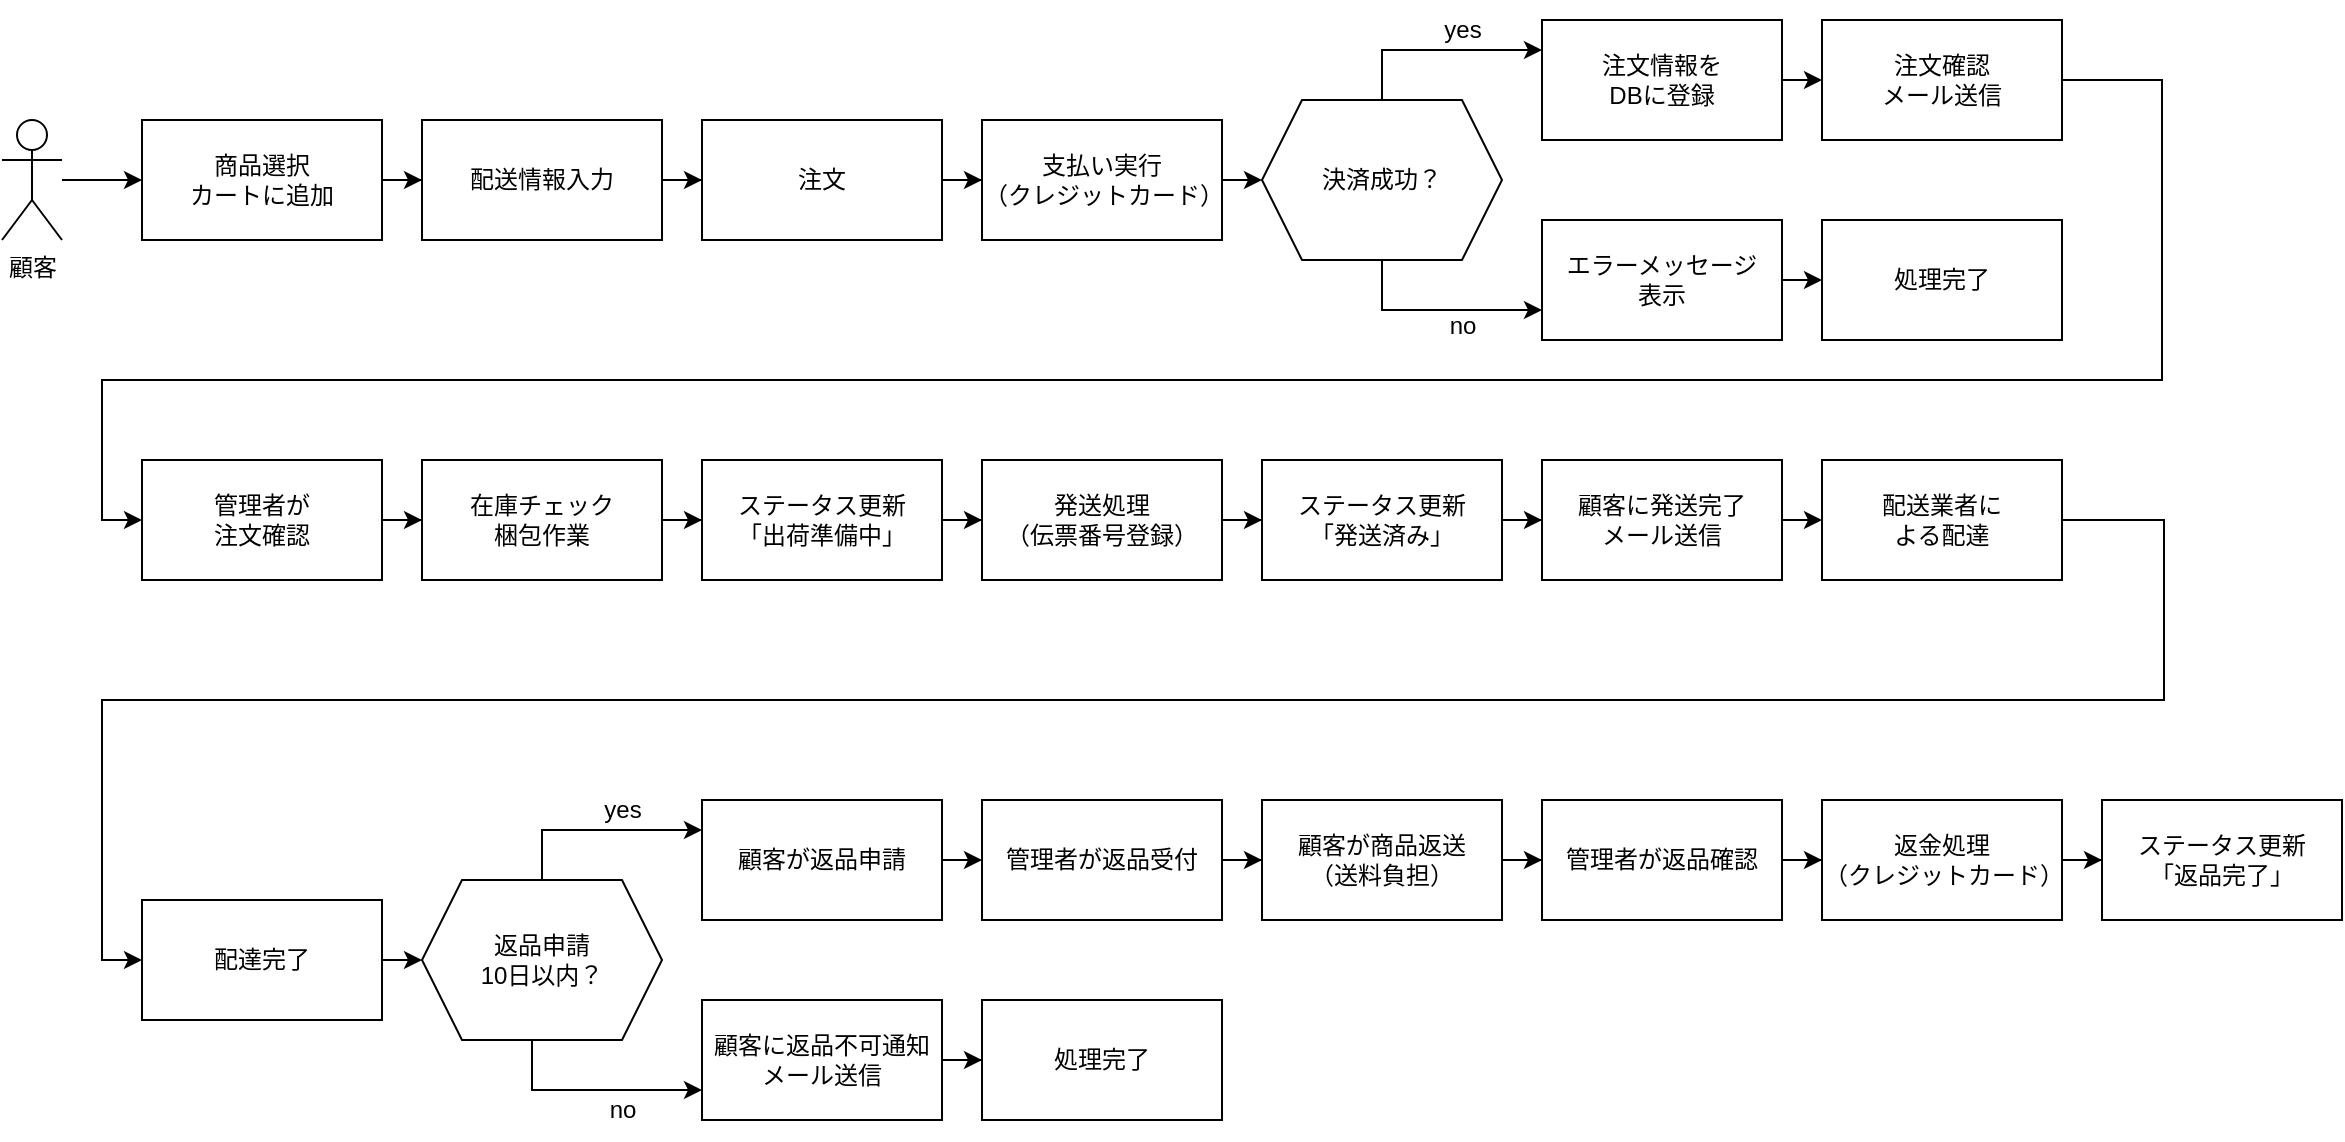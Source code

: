 <mxfile version="28.2.2">
  <diagram name="ページ1" id="nxR9lpzSVGFlM5cRDV6Y">
    <mxGraphModel dx="1546" dy="575" grid="1" gridSize="10" guides="1" tooltips="1" connect="1" arrows="1" fold="1" page="1" pageScale="1" pageWidth="1200" pageHeight="1600" math="0" shadow="0">
      <root>
        <mxCell id="0" />
        <mxCell id="1" parent="0" />
        <mxCell id="PkmGrTC4i7uRgXSUsqou-3" style="edgeStyle=orthogonalEdgeStyle;rounded=0;orthogonalLoop=1;jettySize=auto;html=1;entryX=0;entryY=0.5;entryDx=0;entryDy=0;" edge="1" parent="1" source="PkmGrTC4i7uRgXSUsqou-1" target="PkmGrTC4i7uRgXSUsqou-2">
          <mxGeometry relative="1" as="geometry" />
        </mxCell>
        <mxCell id="PkmGrTC4i7uRgXSUsqou-1" value="顧客" style="shape=umlActor;verticalLabelPosition=bottom;verticalAlign=top;html=1;outlineConnect=0;" vertex="1" parent="1">
          <mxGeometry x="15" y="80" width="30" height="60" as="geometry" />
        </mxCell>
        <mxCell id="PkmGrTC4i7uRgXSUsqou-5" style="edgeStyle=orthogonalEdgeStyle;rounded=0;orthogonalLoop=1;jettySize=auto;html=1;entryX=0;entryY=0.5;entryDx=0;entryDy=0;" edge="1" parent="1" source="PkmGrTC4i7uRgXSUsqou-2" target="PkmGrTC4i7uRgXSUsqou-4">
          <mxGeometry relative="1" as="geometry" />
        </mxCell>
        <mxCell id="PkmGrTC4i7uRgXSUsqou-2" value="商品選択&lt;div&gt;カートに追加&lt;/div&gt;" style="rounded=0;whiteSpace=wrap;html=1;" vertex="1" parent="1">
          <mxGeometry x="85" y="80" width="120" height="60" as="geometry" />
        </mxCell>
        <mxCell id="PkmGrTC4i7uRgXSUsqou-7" style="edgeStyle=orthogonalEdgeStyle;rounded=0;orthogonalLoop=1;jettySize=auto;html=1;entryX=0;entryY=0.5;entryDx=0;entryDy=0;" edge="1" parent="1" source="PkmGrTC4i7uRgXSUsqou-4" target="PkmGrTC4i7uRgXSUsqou-6">
          <mxGeometry relative="1" as="geometry" />
        </mxCell>
        <mxCell id="PkmGrTC4i7uRgXSUsqou-4" value="配送情報入力" style="rounded=0;whiteSpace=wrap;html=1;" vertex="1" parent="1">
          <mxGeometry x="225" y="80" width="120" height="60" as="geometry" />
        </mxCell>
        <mxCell id="PkmGrTC4i7uRgXSUsqou-9" style="edgeStyle=orthogonalEdgeStyle;rounded=0;orthogonalLoop=1;jettySize=auto;html=1;entryX=0;entryY=0.5;entryDx=0;entryDy=0;" edge="1" parent="1" source="PkmGrTC4i7uRgXSUsqou-6" target="PkmGrTC4i7uRgXSUsqou-8">
          <mxGeometry relative="1" as="geometry" />
        </mxCell>
        <mxCell id="PkmGrTC4i7uRgXSUsqou-6" value="注文" style="rounded=0;whiteSpace=wrap;html=1;" vertex="1" parent="1">
          <mxGeometry x="365" y="80" width="120" height="60" as="geometry" />
        </mxCell>
        <mxCell id="PkmGrTC4i7uRgXSUsqou-14" style="edgeStyle=orthogonalEdgeStyle;rounded=0;orthogonalLoop=1;jettySize=auto;html=1;exitX=1;exitY=0.5;exitDx=0;exitDy=0;entryX=0;entryY=0.5;entryDx=0;entryDy=0;" edge="1" parent="1" source="PkmGrTC4i7uRgXSUsqou-8" target="PkmGrTC4i7uRgXSUsqou-11">
          <mxGeometry relative="1" as="geometry" />
        </mxCell>
        <mxCell id="PkmGrTC4i7uRgXSUsqou-8" value="支払い実行&lt;div&gt;（クレジットカード）&lt;/div&gt;" style="rounded=0;whiteSpace=wrap;html=1;" vertex="1" parent="1">
          <mxGeometry x="505" y="80" width="120" height="60" as="geometry" />
        </mxCell>
        <mxCell id="PkmGrTC4i7uRgXSUsqou-16" style="edgeStyle=orthogonalEdgeStyle;rounded=0;orthogonalLoop=1;jettySize=auto;html=1;exitX=0.5;exitY=0;exitDx=0;exitDy=0;entryX=0;entryY=0.25;entryDx=0;entryDy=0;" edge="1" parent="1" source="PkmGrTC4i7uRgXSUsqou-11" target="PkmGrTC4i7uRgXSUsqou-12">
          <mxGeometry relative="1" as="geometry" />
        </mxCell>
        <mxCell id="PkmGrTC4i7uRgXSUsqou-11" value="決済成功？" style="shape=hexagon;perimeter=hexagonPerimeter2;whiteSpace=wrap;html=1;fixedSize=1;" vertex="1" parent="1">
          <mxGeometry x="645" y="70" width="120" height="80" as="geometry" />
        </mxCell>
        <mxCell id="PkmGrTC4i7uRgXSUsqou-23" style="edgeStyle=orthogonalEdgeStyle;rounded=0;orthogonalLoop=1;jettySize=auto;html=1;exitX=1;exitY=0.5;exitDx=0;exitDy=0;entryX=0;entryY=0.5;entryDx=0;entryDy=0;" edge="1" parent="1" source="PkmGrTC4i7uRgXSUsqou-12" target="PkmGrTC4i7uRgXSUsqou-22">
          <mxGeometry relative="1" as="geometry" />
        </mxCell>
        <mxCell id="PkmGrTC4i7uRgXSUsqou-12" value="注文情報を&lt;div&gt;DBに登録&lt;/div&gt;" style="rounded=0;whiteSpace=wrap;html=1;" vertex="1" parent="1">
          <mxGeometry x="785" y="30" width="120" height="60" as="geometry" />
        </mxCell>
        <mxCell id="PkmGrTC4i7uRgXSUsqou-67" style="edgeStyle=orthogonalEdgeStyle;rounded=0;orthogonalLoop=1;jettySize=auto;html=1;exitX=1;exitY=0.5;exitDx=0;exitDy=0;entryX=0;entryY=0.5;entryDx=0;entryDy=0;" edge="1" parent="1" source="PkmGrTC4i7uRgXSUsqou-13" target="PkmGrTC4i7uRgXSUsqou-65">
          <mxGeometry relative="1" as="geometry" />
        </mxCell>
        <mxCell id="PkmGrTC4i7uRgXSUsqou-13" value="エラーメッセージ&lt;div&gt;表示&lt;/div&gt;" style="rounded=0;whiteSpace=wrap;html=1;" vertex="1" parent="1">
          <mxGeometry x="785" y="130" width="120" height="60" as="geometry" />
        </mxCell>
        <mxCell id="PkmGrTC4i7uRgXSUsqou-19" value="" style="endArrow=classic;html=1;rounded=0;exitX=0.5;exitY=1;exitDx=0;exitDy=0;entryX=0;entryY=0.75;entryDx=0;entryDy=0;" edge="1" parent="1" source="PkmGrTC4i7uRgXSUsqou-11" target="PkmGrTC4i7uRgXSUsqou-13">
          <mxGeometry width="50" height="50" relative="1" as="geometry">
            <mxPoint x="775" y="160" as="sourcePoint" />
            <mxPoint x="825" y="110" as="targetPoint" />
            <Array as="points">
              <mxPoint x="705" y="175" />
            </Array>
          </mxGeometry>
        </mxCell>
        <mxCell id="PkmGrTC4i7uRgXSUsqou-20" value="yes" style="text;html=1;align=center;verticalAlign=middle;resizable=0;points=[];autosize=1;strokeColor=none;fillColor=none;" vertex="1" parent="1">
          <mxGeometry x="725" y="20" width="40" height="30" as="geometry" />
        </mxCell>
        <mxCell id="PkmGrTC4i7uRgXSUsqou-21" value="no" style="text;html=1;align=center;verticalAlign=middle;resizable=0;points=[];autosize=1;strokeColor=none;fillColor=none;" vertex="1" parent="1">
          <mxGeometry x="725" y="168" width="40" height="30" as="geometry" />
        </mxCell>
        <mxCell id="PkmGrTC4i7uRgXSUsqou-22" value="注文確認&lt;div&gt;メール送信&lt;/div&gt;" style="rounded=0;whiteSpace=wrap;html=1;" vertex="1" parent="1">
          <mxGeometry x="925" y="30" width="120" height="60" as="geometry" />
        </mxCell>
        <mxCell id="PkmGrTC4i7uRgXSUsqou-29" style="edgeStyle=orthogonalEdgeStyle;rounded=0;orthogonalLoop=1;jettySize=auto;html=1;entryX=0;entryY=0.5;entryDx=0;entryDy=0;" edge="1" parent="1" source="PkmGrTC4i7uRgXSUsqou-24" target="PkmGrTC4i7uRgXSUsqou-28">
          <mxGeometry relative="1" as="geometry" />
        </mxCell>
        <mxCell id="PkmGrTC4i7uRgXSUsqou-24" value="管理者が&lt;div&gt;注文確認&lt;/div&gt;" style="rounded=0;whiteSpace=wrap;html=1;" vertex="1" parent="1">
          <mxGeometry x="85" y="250" width="120" height="60" as="geometry" />
        </mxCell>
        <mxCell id="PkmGrTC4i7uRgXSUsqou-27" value="" style="endArrow=classic;html=1;rounded=0;exitX=1;exitY=0.5;exitDx=0;exitDy=0;entryX=0;entryY=0.5;entryDx=0;entryDy=0;" edge="1" parent="1" source="PkmGrTC4i7uRgXSUsqou-22" target="PkmGrTC4i7uRgXSUsqou-24">
          <mxGeometry width="50" height="50" relative="1" as="geometry">
            <mxPoint x="775" y="250" as="sourcePoint" />
            <mxPoint x="65" y="340" as="targetPoint" />
            <Array as="points">
              <mxPoint x="1095" y="60" />
              <mxPoint x="1095" y="210" />
              <mxPoint x="465" y="210" />
              <mxPoint x="65" y="210" />
              <mxPoint x="65" y="280" />
            </Array>
          </mxGeometry>
        </mxCell>
        <mxCell id="PkmGrTC4i7uRgXSUsqou-31" style="edgeStyle=orthogonalEdgeStyle;rounded=0;orthogonalLoop=1;jettySize=auto;html=1;entryX=0;entryY=0.5;entryDx=0;entryDy=0;" edge="1" parent="1" source="PkmGrTC4i7uRgXSUsqou-28" target="PkmGrTC4i7uRgXSUsqou-30">
          <mxGeometry relative="1" as="geometry" />
        </mxCell>
        <mxCell id="PkmGrTC4i7uRgXSUsqou-28" value="在庫チェック&lt;div&gt;梱包作業&lt;/div&gt;" style="rounded=0;whiteSpace=wrap;html=1;" vertex="1" parent="1">
          <mxGeometry x="225" y="250" width="120" height="60" as="geometry" />
        </mxCell>
        <mxCell id="PkmGrTC4i7uRgXSUsqou-33" style="edgeStyle=orthogonalEdgeStyle;rounded=0;orthogonalLoop=1;jettySize=auto;html=1;entryX=0;entryY=0.5;entryDx=0;entryDy=0;" edge="1" parent="1" source="PkmGrTC4i7uRgXSUsqou-30" target="PkmGrTC4i7uRgXSUsqou-32">
          <mxGeometry relative="1" as="geometry" />
        </mxCell>
        <mxCell id="PkmGrTC4i7uRgXSUsqou-30" value="ステータス更新&lt;div&gt;「出荷準備中」&lt;/div&gt;" style="rounded=0;whiteSpace=wrap;html=1;" vertex="1" parent="1">
          <mxGeometry x="365" y="250" width="120" height="60" as="geometry" />
        </mxCell>
        <mxCell id="PkmGrTC4i7uRgXSUsqou-35" style="edgeStyle=orthogonalEdgeStyle;rounded=0;orthogonalLoop=1;jettySize=auto;html=1;entryX=0;entryY=0.5;entryDx=0;entryDy=0;" edge="1" parent="1" source="PkmGrTC4i7uRgXSUsqou-32" target="PkmGrTC4i7uRgXSUsqou-34">
          <mxGeometry relative="1" as="geometry" />
        </mxCell>
        <mxCell id="PkmGrTC4i7uRgXSUsqou-32" value="発送処理&lt;div&gt;（伝票番号登録）&lt;/div&gt;" style="rounded=0;whiteSpace=wrap;html=1;" vertex="1" parent="1">
          <mxGeometry x="505" y="250" width="120" height="60" as="geometry" />
        </mxCell>
        <mxCell id="PkmGrTC4i7uRgXSUsqou-37" style="edgeStyle=orthogonalEdgeStyle;rounded=0;orthogonalLoop=1;jettySize=auto;html=1;entryX=0;entryY=0.5;entryDx=0;entryDy=0;" edge="1" parent="1" source="PkmGrTC4i7uRgXSUsqou-34" target="PkmGrTC4i7uRgXSUsqou-36">
          <mxGeometry relative="1" as="geometry" />
        </mxCell>
        <mxCell id="PkmGrTC4i7uRgXSUsqou-34" value="ステータス更新&lt;div&gt;「発送済み」&lt;/div&gt;" style="rounded=0;whiteSpace=wrap;html=1;" vertex="1" parent="1">
          <mxGeometry x="645" y="250" width="120" height="60" as="geometry" />
        </mxCell>
        <mxCell id="PkmGrTC4i7uRgXSUsqou-39" style="edgeStyle=orthogonalEdgeStyle;rounded=0;orthogonalLoop=1;jettySize=auto;html=1;exitX=1;exitY=0.5;exitDx=0;exitDy=0;entryX=0;entryY=0.5;entryDx=0;entryDy=0;" edge="1" parent="1" source="PkmGrTC4i7uRgXSUsqou-36" target="PkmGrTC4i7uRgXSUsqou-38">
          <mxGeometry relative="1" as="geometry" />
        </mxCell>
        <mxCell id="PkmGrTC4i7uRgXSUsqou-36" value="顧客に発送完了&lt;div&gt;メール送信&lt;/div&gt;" style="rounded=0;whiteSpace=wrap;html=1;" vertex="1" parent="1">
          <mxGeometry x="785" y="250" width="120" height="60" as="geometry" />
        </mxCell>
        <mxCell id="PkmGrTC4i7uRgXSUsqou-41" style="edgeStyle=orthogonalEdgeStyle;rounded=0;orthogonalLoop=1;jettySize=auto;html=1;exitX=1;exitY=0.5;exitDx=0;exitDy=0;entryX=0;entryY=0.5;entryDx=0;entryDy=0;" edge="1" parent="1" target="PkmGrTC4i7uRgXSUsqou-40">
          <mxGeometry relative="1" as="geometry">
            <mxPoint x="65" y="460" as="targetPoint" />
            <mxPoint x="1045" y="280" as="sourcePoint" />
            <Array as="points">
              <mxPoint x="1096" y="280" />
              <mxPoint x="1096" y="370" />
              <mxPoint x="65" y="370" />
              <mxPoint x="65" y="500" />
            </Array>
          </mxGeometry>
        </mxCell>
        <mxCell id="PkmGrTC4i7uRgXSUsqou-38" value="配送業者に&lt;div&gt;よる配達&lt;/div&gt;" style="rounded=0;whiteSpace=wrap;html=1;" vertex="1" parent="1">
          <mxGeometry x="925" y="250" width="120" height="60" as="geometry" />
        </mxCell>
        <mxCell id="PkmGrTC4i7uRgXSUsqou-43" style="edgeStyle=orthogonalEdgeStyle;rounded=0;orthogonalLoop=1;jettySize=auto;html=1;exitX=1;exitY=0.5;exitDx=0;exitDy=0;entryX=0;entryY=0.5;entryDx=0;entryDy=0;" edge="1" parent="1" source="PkmGrTC4i7uRgXSUsqou-40" target="PkmGrTC4i7uRgXSUsqou-42">
          <mxGeometry relative="1" as="geometry" />
        </mxCell>
        <mxCell id="PkmGrTC4i7uRgXSUsqou-40" value="配達完了" style="rounded=0;whiteSpace=wrap;html=1;" vertex="1" parent="1">
          <mxGeometry x="85" y="470" width="120" height="60" as="geometry" />
        </mxCell>
        <mxCell id="PkmGrTC4i7uRgXSUsqou-46" style="edgeStyle=orthogonalEdgeStyle;rounded=0;orthogonalLoop=1;jettySize=auto;html=1;exitX=0.5;exitY=0;exitDx=0;exitDy=0;entryX=0;entryY=0.25;entryDx=0;entryDy=0;" edge="1" parent="1" source="PkmGrTC4i7uRgXSUsqou-42" target="PkmGrTC4i7uRgXSUsqou-44">
          <mxGeometry relative="1" as="geometry">
            <mxPoint x="285" y="410" as="targetPoint" />
          </mxGeometry>
        </mxCell>
        <mxCell id="PkmGrTC4i7uRgXSUsqou-63" style="edgeStyle=orthogonalEdgeStyle;rounded=0;orthogonalLoop=1;jettySize=auto;html=1;entryX=0;entryY=0.75;entryDx=0;entryDy=0;" edge="1" parent="1" source="PkmGrTC4i7uRgXSUsqou-42" target="PkmGrTC4i7uRgXSUsqou-61">
          <mxGeometry relative="1" as="geometry">
            <mxPoint x="290" y="620" as="targetPoint" />
            <Array as="points">
              <mxPoint x="280" y="565" />
            </Array>
          </mxGeometry>
        </mxCell>
        <mxCell id="PkmGrTC4i7uRgXSUsqou-42" value="返品申請&lt;div&gt;10日以内？&lt;/div&gt;" style="shape=hexagon;perimeter=hexagonPerimeter2;whiteSpace=wrap;html=1;fixedSize=1;" vertex="1" parent="1">
          <mxGeometry x="225" y="460" width="120" height="80" as="geometry" />
        </mxCell>
        <mxCell id="PkmGrTC4i7uRgXSUsqou-52" style="edgeStyle=orthogonalEdgeStyle;rounded=0;orthogonalLoop=1;jettySize=auto;html=1;exitX=1;exitY=0.5;exitDx=0;exitDy=0;entryX=0;entryY=0.5;entryDx=0;entryDy=0;" edge="1" parent="1" source="PkmGrTC4i7uRgXSUsqou-44" target="PkmGrTC4i7uRgXSUsqou-51">
          <mxGeometry relative="1" as="geometry" />
        </mxCell>
        <mxCell id="PkmGrTC4i7uRgXSUsqou-44" value="顧客が返品申請" style="rounded=0;whiteSpace=wrap;html=1;" vertex="1" parent="1">
          <mxGeometry x="365" y="420" width="120" height="60" as="geometry" />
        </mxCell>
        <mxCell id="PkmGrTC4i7uRgXSUsqou-45" value="処理完了" style="rounded=0;whiteSpace=wrap;html=1;" vertex="1" parent="1">
          <mxGeometry x="505" y="520" width="120" height="60" as="geometry" />
        </mxCell>
        <mxCell id="PkmGrTC4i7uRgXSUsqou-49" value="yes" style="text;html=1;align=center;verticalAlign=middle;resizable=0;points=[];autosize=1;strokeColor=none;fillColor=none;" vertex="1" parent="1">
          <mxGeometry x="305" y="410" width="40" height="30" as="geometry" />
        </mxCell>
        <mxCell id="PkmGrTC4i7uRgXSUsqou-50" value="no" style="text;html=1;align=center;verticalAlign=middle;resizable=0;points=[];autosize=1;strokeColor=none;fillColor=none;" vertex="1" parent="1">
          <mxGeometry x="305" y="560" width="40" height="30" as="geometry" />
        </mxCell>
        <mxCell id="PkmGrTC4i7uRgXSUsqou-54" style="edgeStyle=orthogonalEdgeStyle;rounded=0;orthogonalLoop=1;jettySize=auto;html=1;entryX=0;entryY=0.5;entryDx=0;entryDy=0;" edge="1" parent="1" source="PkmGrTC4i7uRgXSUsqou-51" target="PkmGrTC4i7uRgXSUsqou-53">
          <mxGeometry relative="1" as="geometry" />
        </mxCell>
        <mxCell id="PkmGrTC4i7uRgXSUsqou-51" value="管理者が返品受付" style="rounded=0;whiteSpace=wrap;html=1;" vertex="1" parent="1">
          <mxGeometry x="505" y="420" width="120" height="60" as="geometry" />
        </mxCell>
        <mxCell id="PkmGrTC4i7uRgXSUsqou-56" style="edgeStyle=orthogonalEdgeStyle;rounded=0;orthogonalLoop=1;jettySize=auto;html=1;entryX=0;entryY=0.5;entryDx=0;entryDy=0;" edge="1" parent="1" source="PkmGrTC4i7uRgXSUsqou-53" target="PkmGrTC4i7uRgXSUsqou-55">
          <mxGeometry relative="1" as="geometry" />
        </mxCell>
        <mxCell id="PkmGrTC4i7uRgXSUsqou-53" value="顧客が商品返送&lt;div&gt;（送料負担）&lt;/div&gt;" style="rounded=0;whiteSpace=wrap;html=1;" vertex="1" parent="1">
          <mxGeometry x="645" y="420" width="120" height="60" as="geometry" />
        </mxCell>
        <mxCell id="PkmGrTC4i7uRgXSUsqou-58" style="edgeStyle=orthogonalEdgeStyle;rounded=0;orthogonalLoop=1;jettySize=auto;html=1;" edge="1" parent="1" source="PkmGrTC4i7uRgXSUsqou-55" target="PkmGrTC4i7uRgXSUsqou-57">
          <mxGeometry relative="1" as="geometry" />
        </mxCell>
        <mxCell id="PkmGrTC4i7uRgXSUsqou-55" value="管理者が返品確認" style="rounded=0;whiteSpace=wrap;html=1;" vertex="1" parent="1">
          <mxGeometry x="785" y="420" width="120" height="60" as="geometry" />
        </mxCell>
        <mxCell id="PkmGrTC4i7uRgXSUsqou-60" style="edgeStyle=orthogonalEdgeStyle;rounded=0;orthogonalLoop=1;jettySize=auto;html=1;entryX=0;entryY=0.5;entryDx=0;entryDy=0;" edge="1" parent="1" source="PkmGrTC4i7uRgXSUsqou-57" target="PkmGrTC4i7uRgXSUsqou-59">
          <mxGeometry relative="1" as="geometry" />
        </mxCell>
        <mxCell id="PkmGrTC4i7uRgXSUsqou-57" value="返金処理&lt;div&gt;（クレジットカード）&lt;/div&gt;" style="rounded=0;whiteSpace=wrap;html=1;" vertex="1" parent="1">
          <mxGeometry x="925" y="420" width="120" height="60" as="geometry" />
        </mxCell>
        <mxCell id="PkmGrTC4i7uRgXSUsqou-59" value="ステータス更新&lt;div&gt;「返品完了」&lt;/div&gt;" style="rounded=0;whiteSpace=wrap;html=1;" vertex="1" parent="1">
          <mxGeometry x="1065" y="420" width="120" height="60" as="geometry" />
        </mxCell>
        <mxCell id="PkmGrTC4i7uRgXSUsqou-64" style="edgeStyle=orthogonalEdgeStyle;rounded=0;orthogonalLoop=1;jettySize=auto;html=1;entryX=0;entryY=0.5;entryDx=0;entryDy=0;" edge="1" parent="1" source="PkmGrTC4i7uRgXSUsqou-61" target="PkmGrTC4i7uRgXSUsqou-45">
          <mxGeometry relative="1" as="geometry" />
        </mxCell>
        <mxCell id="PkmGrTC4i7uRgXSUsqou-61" value="顧客に&lt;span style=&quot;background-color: transparent; color: light-dark(rgb(0, 0, 0), rgb(255, 255, 255));&quot;&gt;返品不可通知&lt;/span&gt;&lt;div&gt;&lt;span style=&quot;background-color: transparent; color: light-dark(rgb(0, 0, 0), rgb(255, 255, 255));&quot;&gt;メール送信&lt;/span&gt;&lt;/div&gt;" style="rounded=0;whiteSpace=wrap;html=1;" vertex="1" parent="1">
          <mxGeometry x="365" y="520" width="120" height="60" as="geometry" />
        </mxCell>
        <mxCell id="PkmGrTC4i7uRgXSUsqou-65" value="処理完了" style="rounded=0;whiteSpace=wrap;html=1;" vertex="1" parent="1">
          <mxGeometry x="925" y="130" width="120" height="60" as="geometry" />
        </mxCell>
      </root>
    </mxGraphModel>
  </diagram>
</mxfile>
